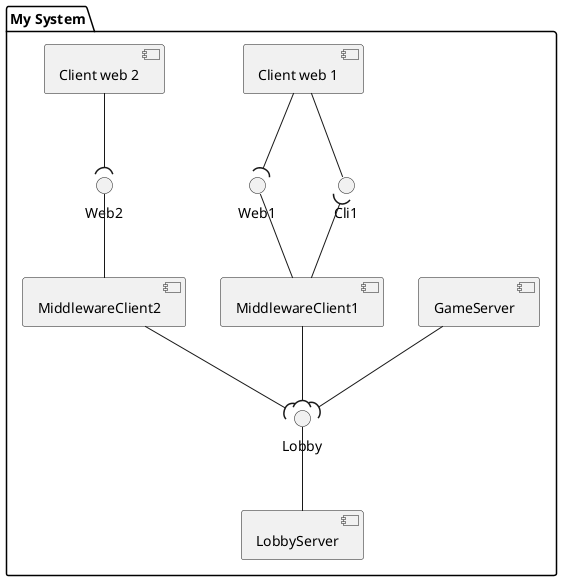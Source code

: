 @startuml

package "My System" {
interface Web1
interface Cli1
interface Web2
interface Lobby

[GameServer]

[LobbyServer]

[MiddlewareClient1]
[MiddlewareClient2]

[Client web 1]
[Client web 2]
}


[LobbyServer] -up-() Lobby

[GameServer] --( Lobby
MiddlewareClient1 --( Lobby
MiddlewareClient2 --( Lobby

[Client web 1] --() Cli1
Cli1 )-- [MiddlewareClient1]

[Client web 2] --( Web2
[MiddlewareClient2] -up-() Web2

[Client web 1] --( Web1
[MiddlewareClient1] -up-() Web1
@enduml